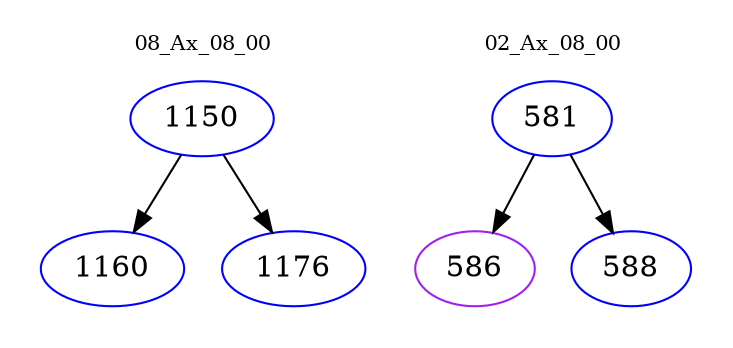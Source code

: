 digraph{
subgraph cluster_0 {
color = white
label = "08_Ax_08_00";
fontsize=10;
T0_1150 [label="1150", color="blue"]
T0_1150 -> T0_1160 [color="black"]
T0_1160 [label="1160", color="blue"]
T0_1150 -> T0_1176 [color="black"]
T0_1176 [label="1176", color="blue"]
}
subgraph cluster_1 {
color = white
label = "02_Ax_08_00";
fontsize=10;
T1_581 [label="581", color="blue"]
T1_581 -> T1_586 [color="black"]
T1_586 [label="586", color="purple"]
T1_581 -> T1_588 [color="black"]
T1_588 [label="588", color="blue"]
}
}
